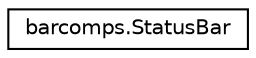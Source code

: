 digraph "Graphical Class Hierarchy"
{
 // LATEX_PDF_SIZE
  edge [fontname="Helvetica",fontsize="10",labelfontname="Helvetica",labelfontsize="10"];
  node [fontname="Helvetica",fontsize="10",shape=record];
  rankdir="LR";
  Node0 [label="barcomps.StatusBar",height=0.2,width=0.4,color="black", fillcolor="white", style="filled",URL="$classbarcomps_1_1_status_bar.html",tooltip="StatusBar Class."];
}
